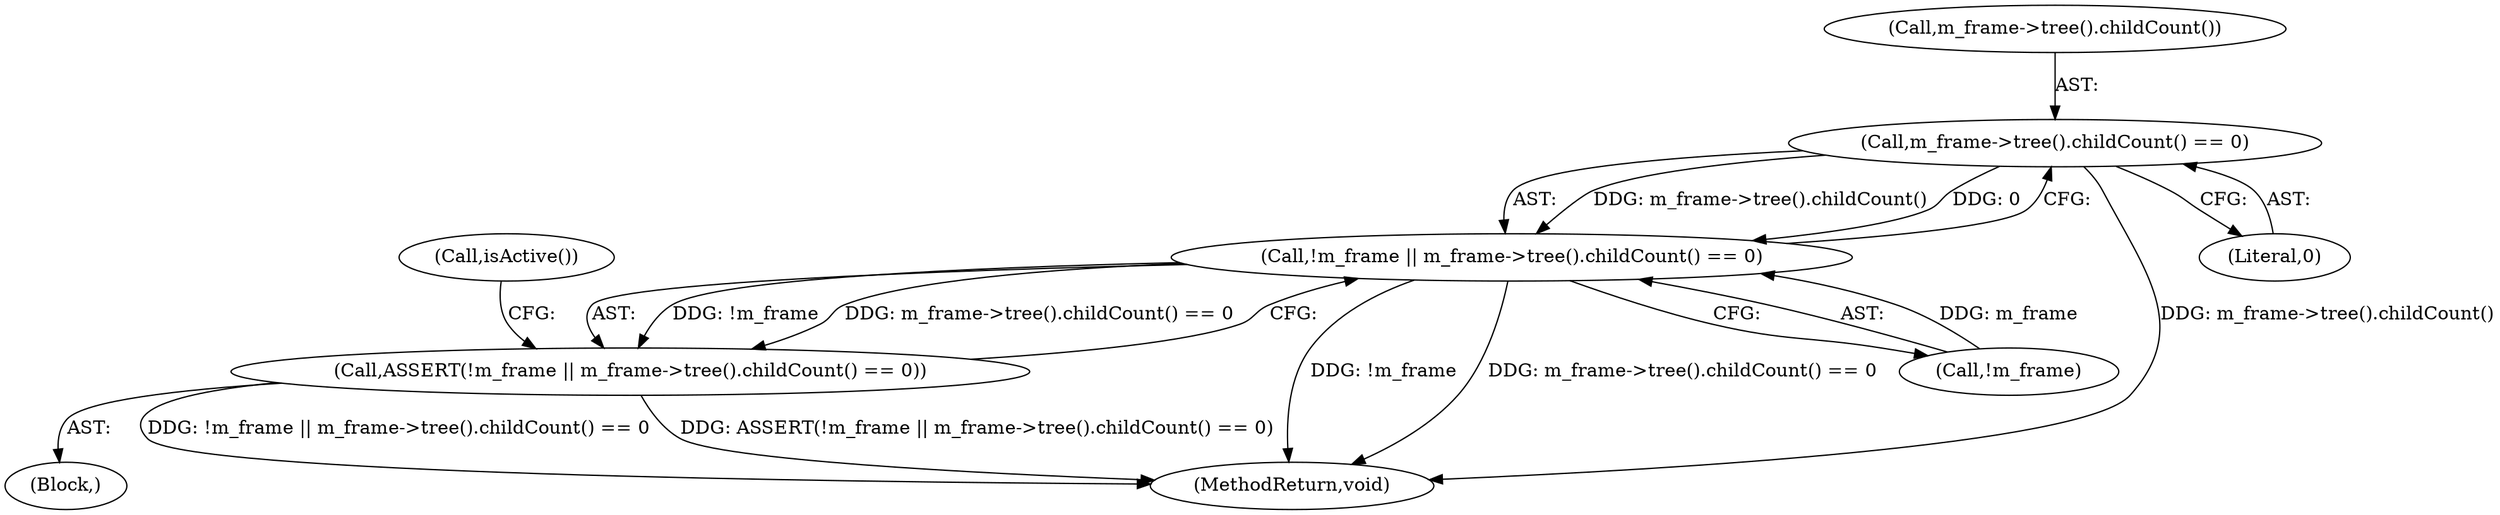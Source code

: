 digraph "1_Chrome_4c8b008f055f79e622344627fed7f820375a4f01@del" {
"1000110" [label="(Call,m_frame->tree().childCount() == 0)"];
"1000107" [label="(Call,!m_frame || m_frame->tree().childCount() == 0)"];
"1000106" [label="(Call,ASSERT(!m_frame || m_frame->tree().childCount() == 0))"];
"1000111" [label="(Call,m_frame->tree().childCount())"];
"1000107" [label="(Call,!m_frame || m_frame->tree().childCount() == 0)"];
"1000240" [label="(MethodReturn,void)"];
"1000106" [label="(Call,ASSERT(!m_frame || m_frame->tree().childCount() == 0))"];
"1000110" [label="(Call,m_frame->tree().childCount() == 0)"];
"1000102" [label="(Block,)"];
"1000112" [label="(Literal,0)"];
"1000115" [label="(Call,isActive())"];
"1000108" [label="(Call,!m_frame)"];
"1000110" -> "1000107"  [label="AST: "];
"1000110" -> "1000112"  [label="CFG: "];
"1000111" -> "1000110"  [label="AST: "];
"1000112" -> "1000110"  [label="AST: "];
"1000107" -> "1000110"  [label="CFG: "];
"1000110" -> "1000240"  [label="DDG: m_frame->tree().childCount()"];
"1000110" -> "1000107"  [label="DDG: m_frame->tree().childCount()"];
"1000110" -> "1000107"  [label="DDG: 0"];
"1000107" -> "1000106"  [label="AST: "];
"1000107" -> "1000108"  [label="CFG: "];
"1000108" -> "1000107"  [label="AST: "];
"1000106" -> "1000107"  [label="CFG: "];
"1000107" -> "1000240"  [label="DDG: !m_frame"];
"1000107" -> "1000240"  [label="DDG: m_frame->tree().childCount() == 0"];
"1000107" -> "1000106"  [label="DDG: !m_frame"];
"1000107" -> "1000106"  [label="DDG: m_frame->tree().childCount() == 0"];
"1000108" -> "1000107"  [label="DDG: m_frame"];
"1000106" -> "1000102"  [label="AST: "];
"1000115" -> "1000106"  [label="CFG: "];
"1000106" -> "1000240"  [label="DDG: !m_frame || m_frame->tree().childCount() == 0"];
"1000106" -> "1000240"  [label="DDG: ASSERT(!m_frame || m_frame->tree().childCount() == 0)"];
}
